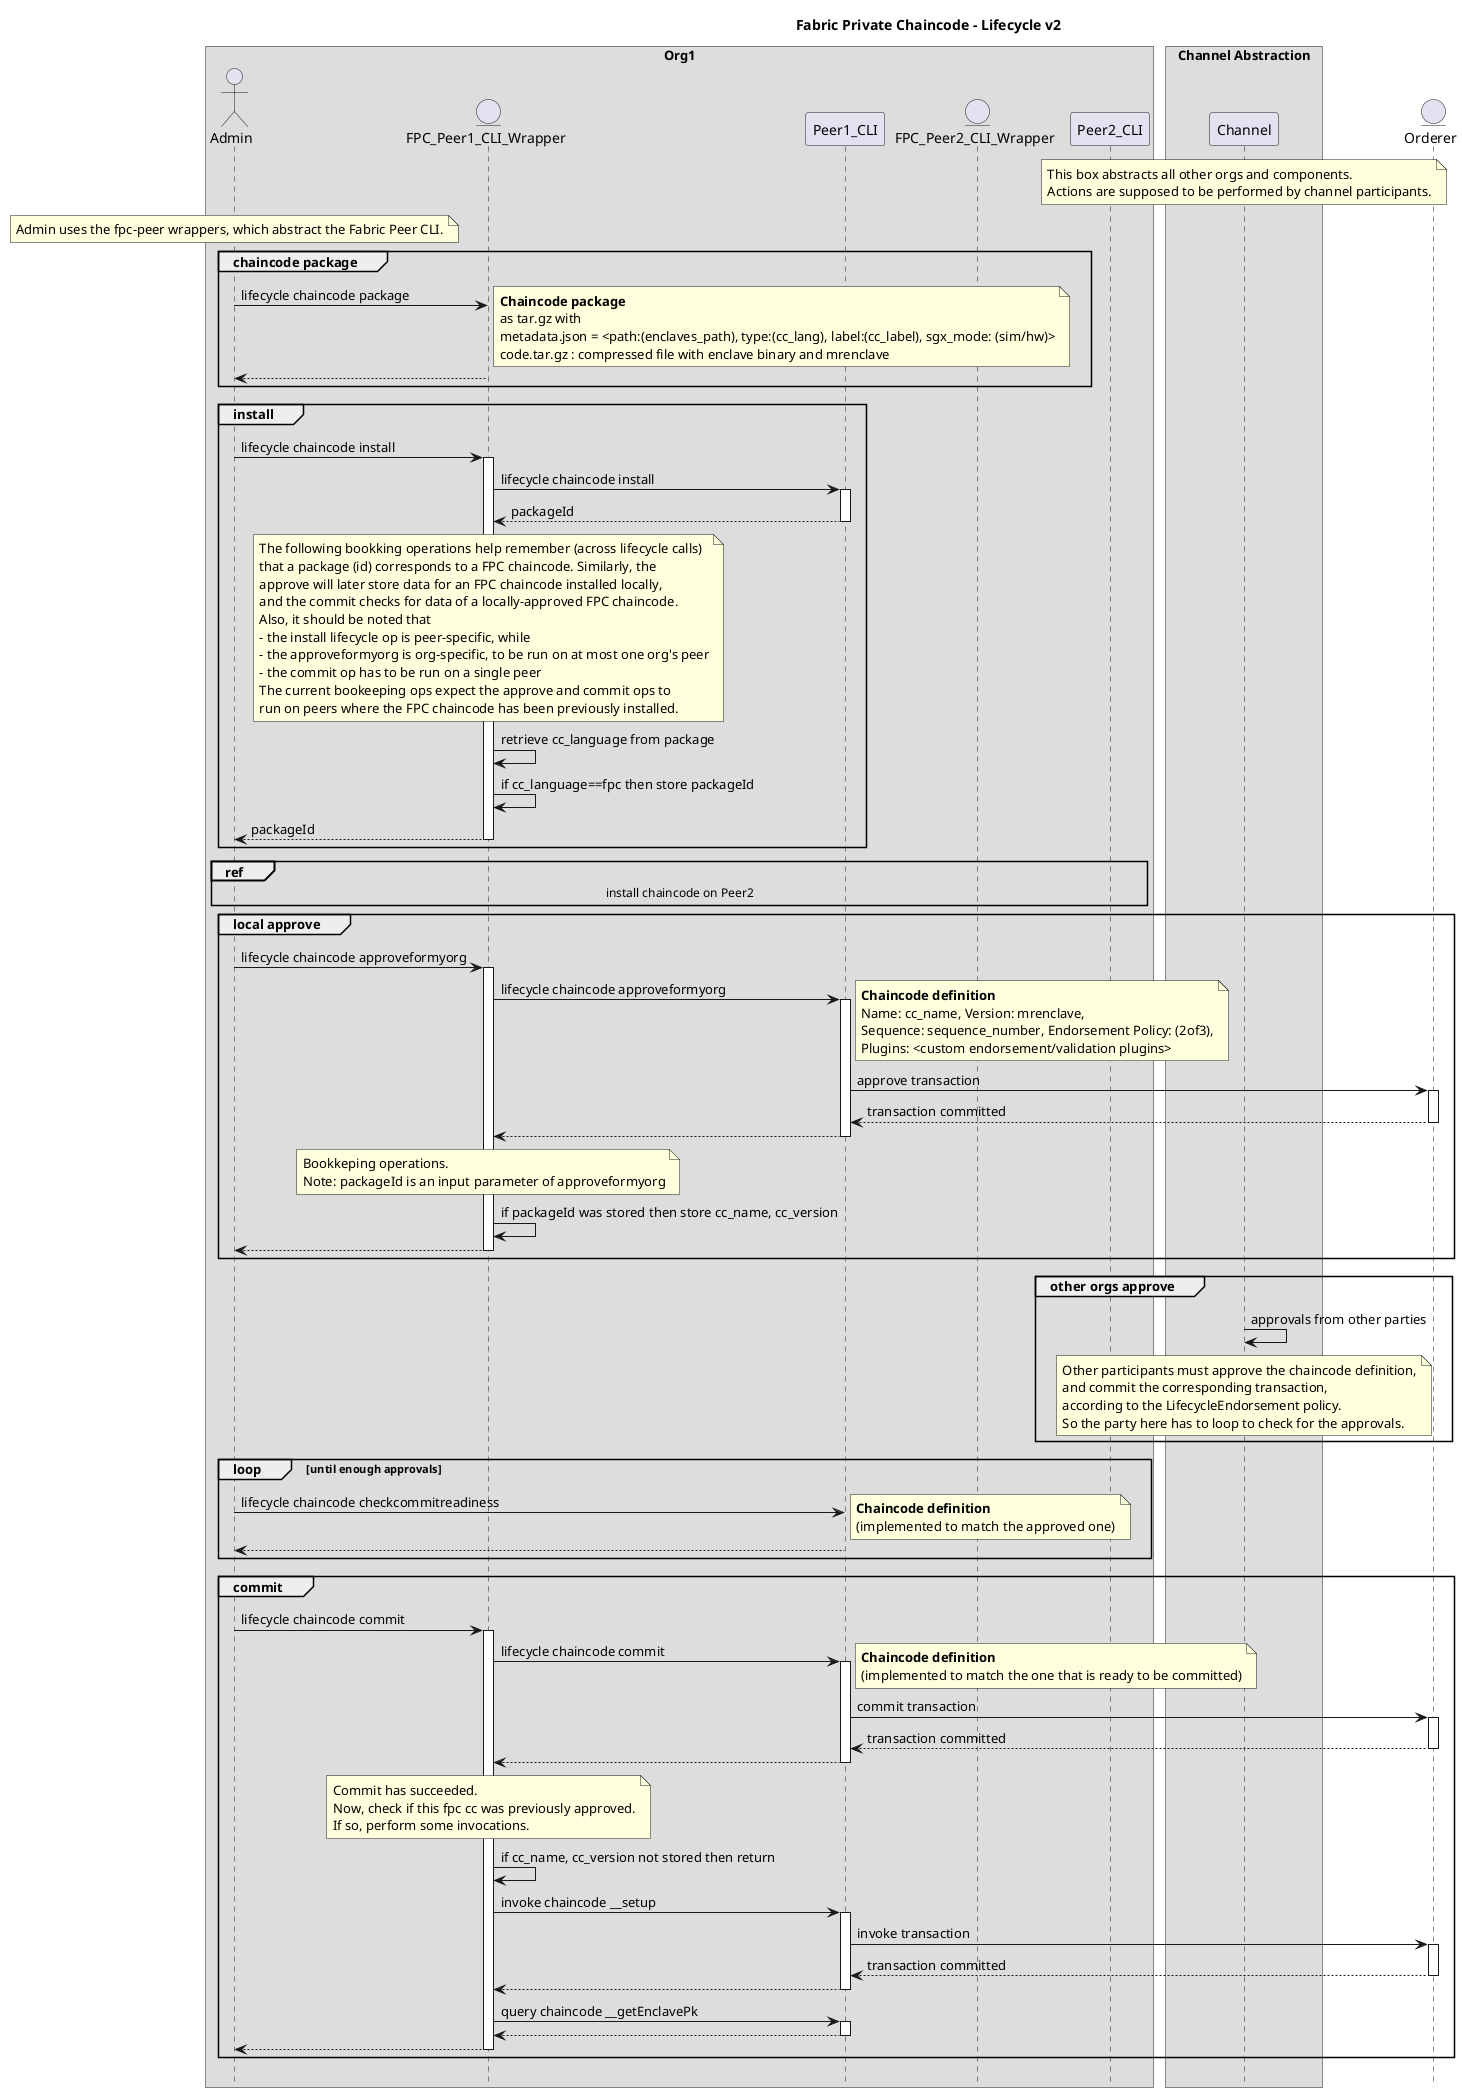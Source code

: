 /'
    Copyright 2020 Intel Corporation
    Copyright IBM Corp. All Rights Reserved.

    SPDX-License-Identifier: Apache-2.0
'/

@startuml

!pragma teoz true

hide footbox
title Foot Box removed

title Fabric Private Chaincode - Lifecycle v2

box "Org1"
actor	Admin order 10
entity "FPC_Peer1_CLI_Wrapper" as FPC_Peer1_CLI_Wrapper order 15
participant Peer1_CLI order 20
entity "FPC_Peer2_CLI_Wrapper" as FPC_Peer2_CLI_Wrapper order 30
participant Peer2_CLI order 40
end box

box "Channel Abstraction"
participant Channel order 70
note over Channel
    This box abstracts all other orgs and components.
    Actions are supposed to be performed by channel participants.
end note
end box

entity Orderer order 80

note over Admin
    Admin uses the fpc-peer wrappers, which abstract the Fabric Peer CLI.
end note

group chaincode package
Admin -> FPC_Peer1_CLI_Wrapper : lifecycle chaincode package
note right
    **Chaincode package**
    as tar.gz with
    metadata.json = <path:(enclaves_path), type:(cc_lang), label:(cc_label), sgx_mode: (sim/hw)>
    code.tar.gz : compressed file with enclave binary and mrenclave
end note
return
end /' group chaincode package '/

group install
Admin -> FPC_Peer1_CLI_Wrapper ++: lifecycle chaincode install
FPC_Peer1_CLI_Wrapper -> Peer1_CLI ++: lifecycle chaincode install
return packageId
note over FPC_Peer1_CLI_Wrapper
    The following bookking operations help remember (across lifecycle calls)
    that a package (id) corresponds to a FPC chaincode. Similarly, the
    approve will later store data for an FPC chaincode installed locally,
    and the commit checks for data of a locally-approved FPC chaincode.
    Also, it should be noted that
    - the install lifecycle op is peer-specific, while
    - the approveformyorg is org-specific, to be run on at most one org's peer
    - the commit op has to be run on a single peer
    The current bookeeping ops expect the approve and commit ops to
    run on peers where the FPC chaincode has been previously installed.
end note
FPC_Peer1_CLI_Wrapper -> FPC_Peer1_CLI_Wrapper : retrieve cc_language from package
FPC_Peer1_CLI_Wrapper -> FPC_Peer1_CLI_Wrapper : if cc_language==fpc then store packageId
return packageId /' Admin -> FPC_Peer1_CLI_Wrapper '/
end /' group install '/

ref over Admin, FPC_Peer2_CLI_Wrapper, Peer2_CLI
    install chaincode on Peer2
end /' ref '/

group local approve
Admin -> FPC_Peer1_CLI_Wrapper ++: lifecycle chaincode approveformyorg
FPC_Peer1_CLI_Wrapper -> Peer1_CLI ++: lifecycle chaincode approveformyorg
note right
    **Chaincode definition**
    Name: cc_name, Version: mrenclave,
    Sequence: sequence_number, Endorsement Policy: (2of3),
    Plugins: <custom endorsement/validation plugins>
end note
Peer1_CLI -> Orderer ++: approve transaction
return transaction committed /' Peer1_CLI -> Orderer '/
return /' FPC_Peer1_CLI_Wrapper -> Peer1_CLI '/
note over FPC_Peer1_CLI_Wrapper
    Bookkeping operations.
    Note: packageId is an input parameter of approveformyorg
end note
FPC_Peer1_CLI_Wrapper -> FPC_Peer1_CLI_Wrapper : if packageId was stored then store cc_name, cc_version
return /' Admin -> FPC_Peer1_CLI_Wrapper '/
end /' group approve '/

group other orgs approve
Channel -> Channel : approvals from other parties
note over Channel
    Other participants must approve the chaincode definition,
    and commit the corresponding transaction,
    according to the LifecycleEndorsement policy.
    So the party here has to loop to check for the approvals.
end note
end group 'other orgs approve'


loop until enough approvals
	Admin -> Peer1_CLI : lifecycle chaincode checkcommitreadiness
note right
    **Chaincode definition**
    (implemented to match the approved one)
end note
    return
end

group commit
Admin -> FPC_Peer1_CLI_Wrapper ++:lifecycle chaincode commit
FPC_Peer1_CLI_Wrapper -> Peer1_CLI ++: lifecycle chaincode commit
note right
    **Chaincode definition**
    (implemented to match the one that is ready to be committed)
end note
Peer1_CLI -> Orderer ++: commit transaction
return transaction committed /' Peer1_CLI -> Orderer '/
return /' FPC_Peer1_CLI_Wrapper -> Peer1_CLI '/
note over FPC_Peer1_CLI_Wrapper
    Commit has succeeded.
    Now, check if this fpc cc was previously approved.
    If so, perform some invocations.
end note
FPC_Peer1_CLI_Wrapper -> FPC_Peer1_CLI_Wrapper : if cc_name, cc_version not stored then return
FPC_Peer1_CLI_Wrapper -> Peer1_CLI ++: invoke chaincode __setup
Peer1_CLI -> Orderer ++: invoke transaction
return transaction committed
return /' FPC_Peer1_CLI_Wrapper -> Peer1_CLI '/
FPC_Peer1_CLI_Wrapper -> Peer1_CLI ++: query chaincode __getEnclavePk
return /' FPC_Peer1_CLI_Wrapper -> Peer1_CLI '/
return /' Admin -> FPC_Peer1_CLI_Wrapper '/
end /' group commit '/

@enduml
